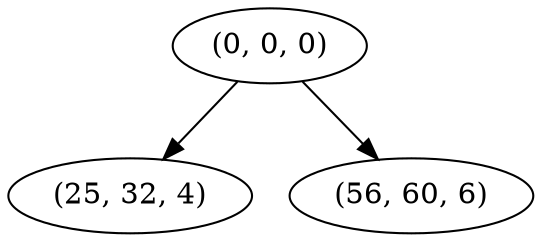 digraph tree {
    "(0, 0, 0)";
    "(25, 32, 4)";
    "(56, 60, 6)";
    "(0, 0, 0)" -> "(25, 32, 4)";
    "(0, 0, 0)" -> "(56, 60, 6)";
}
